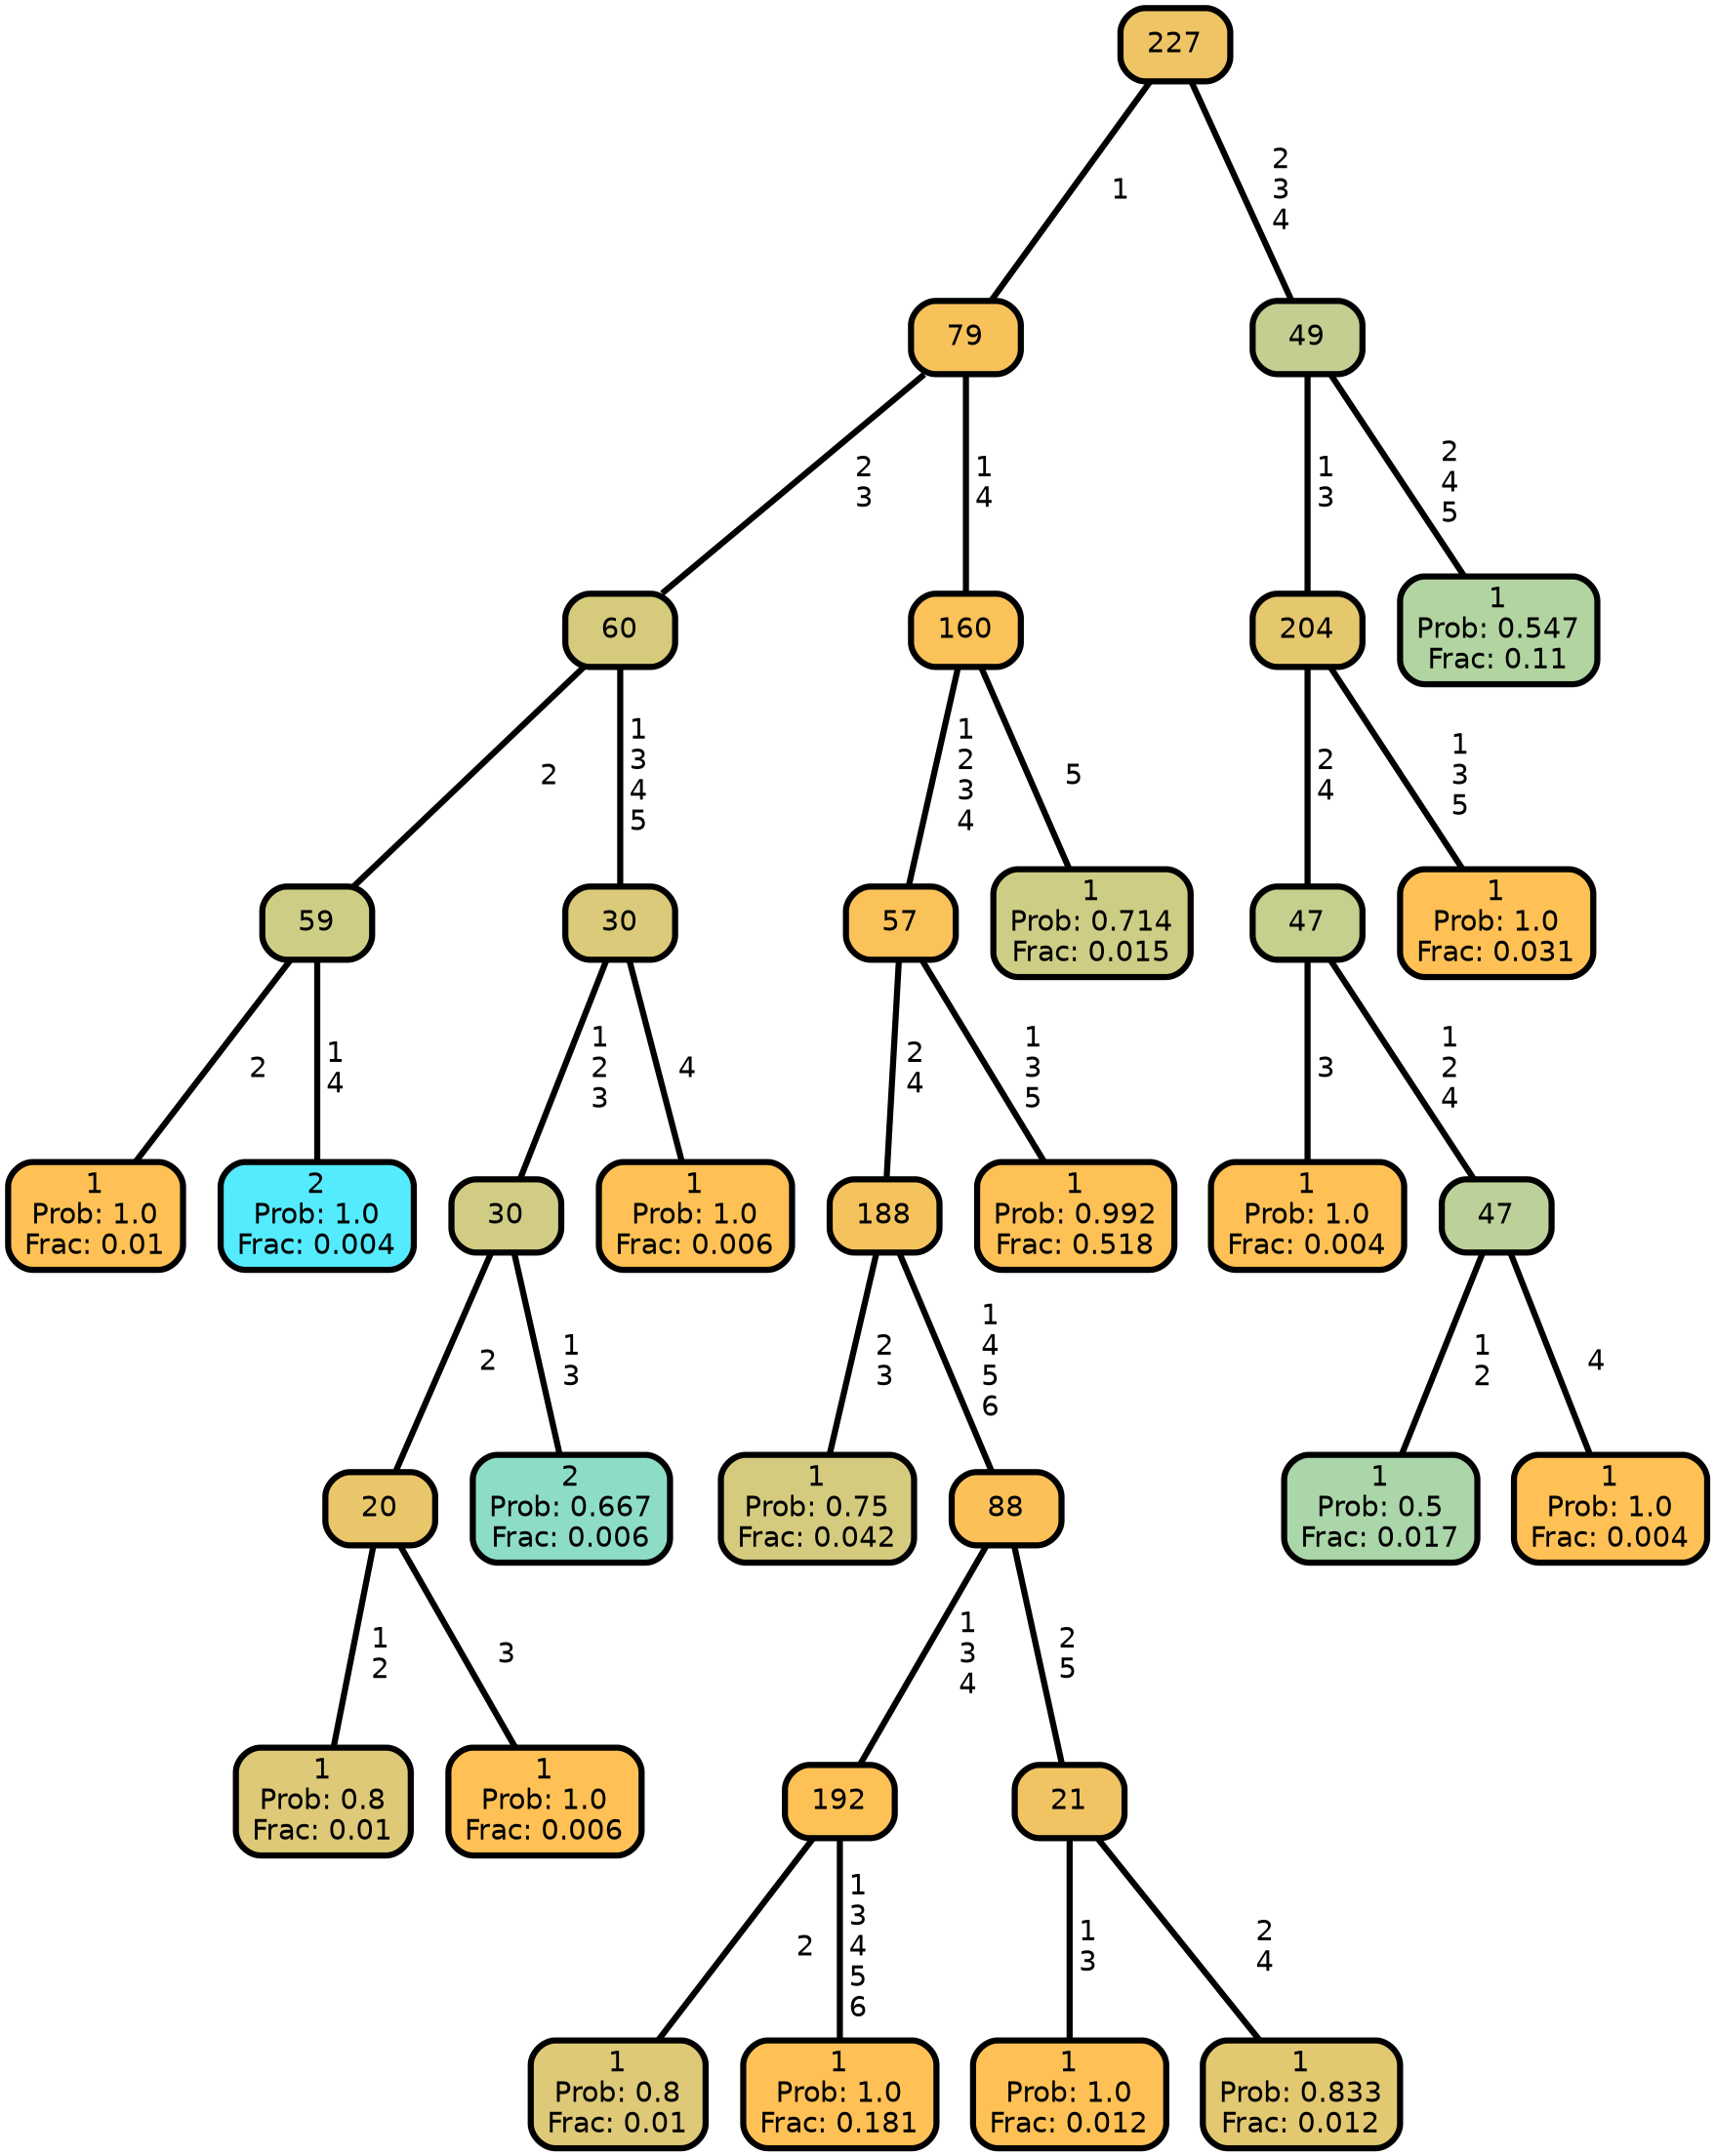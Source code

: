 graph Tree {
node [shape=box, style="filled, rounded",color="black",penwidth="3",fontcolor="black",                 fontname=helvetica] ;
graph [ranksep="0 equally", splines=straight,                 bgcolor=transparent, dpi=200] ;
edge [fontname=helvetica, color=black] ;
0 [label="1
Prob: 1.0
Frac: 0.01", fillcolor="#ffc155"] ;
1 [label="59", fillcolor="#cecd85"] ;
2 [label="2
Prob: 1.0
Frac: 0.004", fillcolor="#55ebff"] ;
3 [label="60", fillcolor="#d6cb7d"] ;
4 [label="1
Prob: 0.8
Frac: 0.01", fillcolor="#ddc977"] ;
5 [label="20", fillcolor="#e9c66a"] ;
6 [label="1
Prob: 1.0
Frac: 0.006", fillcolor="#ffc155"] ;
7 [label="30", fillcolor="#d0cc83"] ;
8 [label="2
Prob: 0.667
Frac: 0.006", fillcolor="#8dddc6"] ;
9 [label="30", fillcolor="#daca79"] ;
10 [label="1
Prob: 1.0
Frac: 0.006", fillcolor="#ffc155"] ;
11 [label="79", fillcolor="#f8c25b"] ;
12 [label="1
Prob: 0.75
Frac: 0.042", fillcolor="#d4cb7f"] ;
13 [label="188", fillcolor="#f5c35e"] ;
14 [label="1
Prob: 0.8
Frac: 0.01", fillcolor="#ddc977"] ;
15 [label="192", fillcolor="#fdc156"] ;
16 [label="1
Prob: 1.0
Frac: 0.181", fillcolor="#ffc155"] ;
17 [label="88", fillcolor="#fbc158"] ;
18 [label="1
Prob: 1.0
Frac: 0.012", fillcolor="#ffc155"] ;
19 [label="21", fillcolor="#f0c463"] ;
20 [label="1
Prob: 0.833
Frac: 0.012", fillcolor="#e2c871"] ;
21 [label="57", fillcolor="#fac259"] ;
22 [label="1
Prob: 0.992
Frac: 0.518", fillcolor="#fdc156"] ;
23 [label="160", fillcolor="#fac259"] ;
24 [label="1
Prob: 0.714
Frac: 0.015", fillcolor="#cecd85"] ;
25 [label="227", fillcolor="#efc464"] ;
26 [label="1
Prob: 1.0
Frac: 0.004", fillcolor="#ffc155"] ;
27 [label="47", fillcolor="#c6cf8d"] ;
28 [label="1
Prob: 0.5
Frac: 0.017", fillcolor="#aad6aa"] ;
29 [label="47", fillcolor="#bbd199"] ;
30 [label="1
Prob: 1.0
Frac: 0.004", fillcolor="#ffc155"] ;
31 [label="204", fillcolor="#e5c76e"] ;
32 [label="1
Prob: 1.0
Frac: 0.031", fillcolor="#ffc155"] ;
33 [label="49", fillcolor="#c3cf90"] ;
34 [label="1
Prob: 0.547
Frac: 0.11", fillcolor="#b2d4a1"] ;
1 -- 0 [label=" 2",penwidth=3] ;
1 -- 2 [label=" 1\n 4",penwidth=3] ;
3 -- 1 [label=" 2",penwidth=3] ;
3 -- 9 [label=" 1\n 3\n 4\n 5",penwidth=3] ;
5 -- 4 [label=" 1\n 2",penwidth=3] ;
5 -- 6 [label=" 3",penwidth=3] ;
7 -- 5 [label=" 2",penwidth=3] ;
7 -- 8 [label=" 1\n 3",penwidth=3] ;
9 -- 7 [label=" 1\n 2\n 3",penwidth=3] ;
9 -- 10 [label=" 4",penwidth=3] ;
11 -- 3 [label=" 2\n 3",penwidth=3] ;
11 -- 23 [label=" 1\n 4",penwidth=3] ;
13 -- 12 [label=" 2\n 3",penwidth=3] ;
13 -- 17 [label=" 1\n 4\n 5\n 6",penwidth=3] ;
15 -- 14 [label=" 2",penwidth=3] ;
15 -- 16 [label=" 1\n 3\n 4\n 5\n 6",penwidth=3] ;
17 -- 15 [label=" 1\n 3\n 4",penwidth=3] ;
17 -- 19 [label=" 2\n 5",penwidth=3] ;
19 -- 18 [label=" 1\n 3",penwidth=3] ;
19 -- 20 [label=" 2\n 4",penwidth=3] ;
21 -- 13 [label=" 2\n 4",penwidth=3] ;
21 -- 22 [label=" 1\n 3\n 5",penwidth=3] ;
23 -- 21 [label=" 1\n 2\n 3\n 4",penwidth=3] ;
23 -- 24 [label=" 5",penwidth=3] ;
25 -- 11 [label=" 1",penwidth=3] ;
25 -- 33 [label=" 2\n 3\n 4",penwidth=3] ;
27 -- 26 [label=" 3",penwidth=3] ;
27 -- 29 [label=" 1\n 2\n 4",penwidth=3] ;
29 -- 28 [label=" 1\n 2",penwidth=3] ;
29 -- 30 [label=" 4",penwidth=3] ;
31 -- 27 [label=" 2\n 4",penwidth=3] ;
31 -- 32 [label=" 1\n 3\n 5",penwidth=3] ;
33 -- 31 [label=" 1\n 3",penwidth=3] ;
33 -- 34 [label=" 2\n 4\n 5",penwidth=3] ;
{rank = same;}}